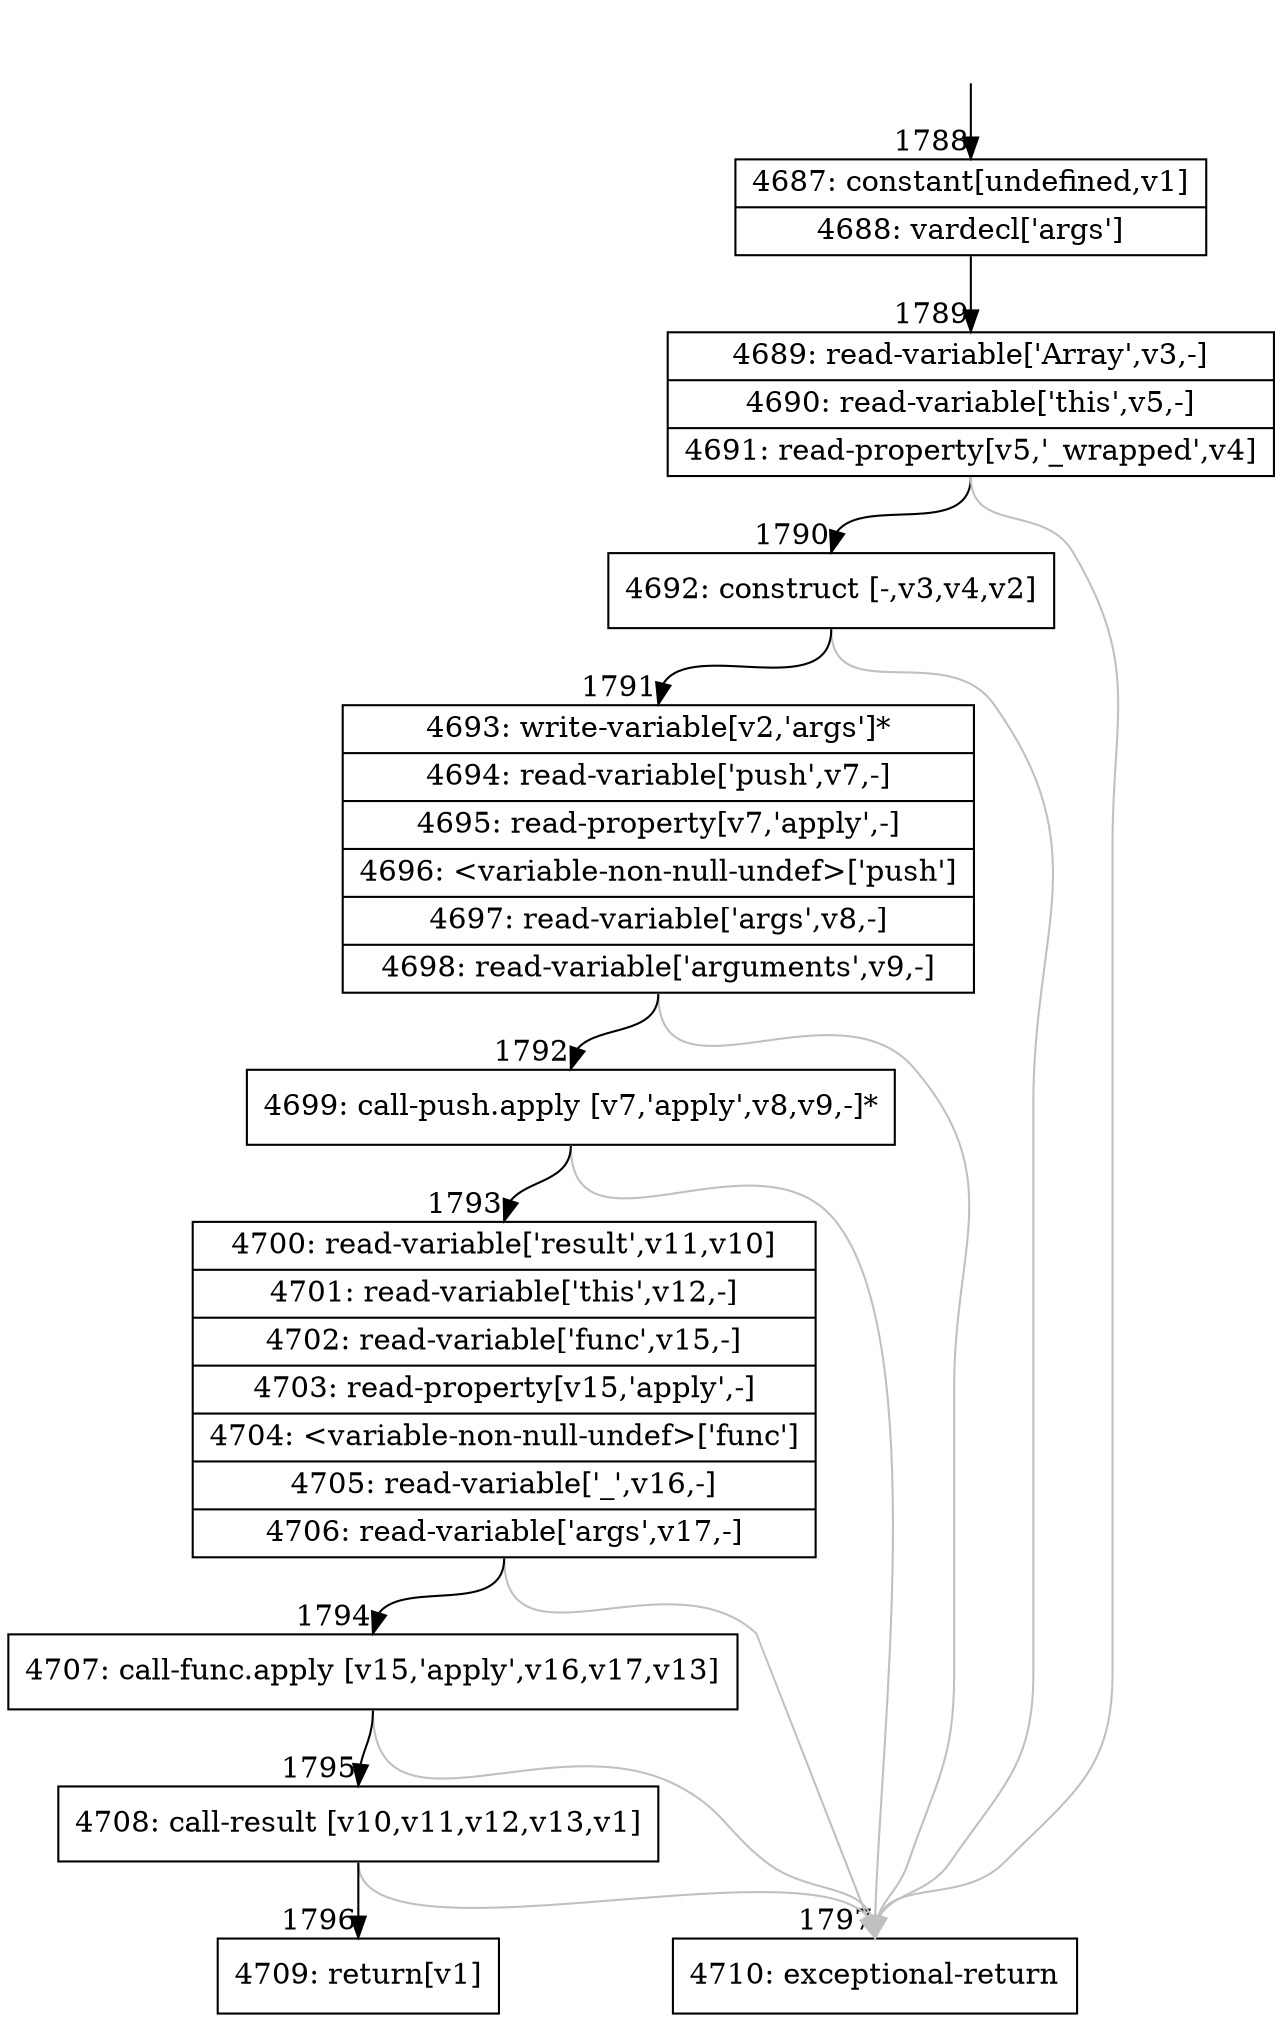 digraph {
rankdir="TD"
BB_entry160[shape=none,label=""];
BB_entry160 -> BB1788 [tailport=s, headport=n, headlabel="    1788"]
BB1788 [shape=record label="{4687: constant[undefined,v1]|4688: vardecl['args']}" ] 
BB1788 -> BB1789 [tailport=s, headport=n, headlabel="      1789"]
BB1789 [shape=record label="{4689: read-variable['Array',v3,-]|4690: read-variable['this',v5,-]|4691: read-property[v5,'_wrapped',v4]}" ] 
BB1789 -> BB1790 [tailport=s, headport=n, headlabel="      1790"]
BB1789 -> BB1797 [tailport=s, headport=n, color=gray, headlabel="      1797"]
BB1790 [shape=record label="{4692: construct [-,v3,v4,v2]}" ] 
BB1790 -> BB1791 [tailport=s, headport=n, headlabel="      1791"]
BB1790 -> BB1797 [tailport=s, headport=n, color=gray]
BB1791 [shape=record label="{4693: write-variable[v2,'args']*|4694: read-variable['push',v7,-]|4695: read-property[v7,'apply',-]|4696: \<variable-non-null-undef\>['push']|4697: read-variable['args',v8,-]|4698: read-variable['arguments',v9,-]}" ] 
BB1791 -> BB1792 [tailport=s, headport=n, headlabel="      1792"]
BB1791 -> BB1797 [tailport=s, headport=n, color=gray]
BB1792 [shape=record label="{4699: call-push.apply [v7,'apply',v8,v9,-]*}" ] 
BB1792 -> BB1793 [tailport=s, headport=n, headlabel="      1793"]
BB1792 -> BB1797 [tailport=s, headport=n, color=gray]
BB1793 [shape=record label="{4700: read-variable['result',v11,v10]|4701: read-variable['this',v12,-]|4702: read-variable['func',v15,-]|4703: read-property[v15,'apply',-]|4704: \<variable-non-null-undef\>['func']|4705: read-variable['_',v16,-]|4706: read-variable['args',v17,-]}" ] 
BB1793 -> BB1794 [tailport=s, headport=n, headlabel="      1794"]
BB1793 -> BB1797 [tailport=s, headport=n, color=gray]
BB1794 [shape=record label="{4707: call-func.apply [v15,'apply',v16,v17,v13]}" ] 
BB1794 -> BB1795 [tailport=s, headport=n, headlabel="      1795"]
BB1794 -> BB1797 [tailport=s, headport=n, color=gray]
BB1795 [shape=record label="{4708: call-result [v10,v11,v12,v13,v1]}" ] 
BB1795 -> BB1796 [tailport=s, headport=n, headlabel="      1796"]
BB1795 -> BB1797 [tailport=s, headport=n, color=gray]
BB1796 [shape=record label="{4709: return[v1]}" ] 
BB1797 [shape=record label="{4710: exceptional-return}" ] 
//#$~ 1496
}
